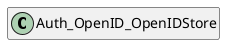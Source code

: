 @startuml
set namespaceSeparator \\
hide members
hide << alias >> circle

class Auth_OpenID_OpenIDStore
@enduml
